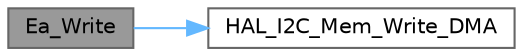 digraph "Ea_Write"
{
 // LATEX_PDF_SIZE
  bgcolor="transparent";
  edge [fontname=Helvetica,fontsize=10,labelfontname=Helvetica,labelfontsize=10];
  node [fontname=Helvetica,fontsize=10,shape=box,height=0.2,width=0.4];
  rankdir="LR";
  Node1 [id="Node000001",label="Ea_Write",height=0.2,width=0.4,color="gray40", fillcolor="grey60", style="filled", fontcolor="black",tooltip="Ea Write block function."];
  Node1 -> Node2 [id="edge1_Node000001_Node000002",color="steelblue1",style="solid",tooltip=" "];
  Node2 [id="Node000002",label="HAL_I2C_Mem_Write_DMA",height=0.2,width=0.4,color="grey40", fillcolor="white", style="filled",URL="$group___i2_c___exported___functions___group2.html#ga12a2a86be393359534f630cdd090d8bb",tooltip=" "];
}
